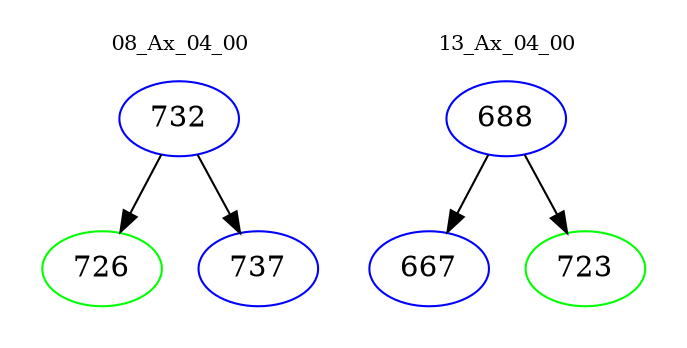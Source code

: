 digraph{
subgraph cluster_0 {
color = white
label = "08_Ax_04_00";
fontsize=10;
T0_732 [label="732", color="blue"]
T0_732 -> T0_726 [color="black"]
T0_726 [label="726", color="green"]
T0_732 -> T0_737 [color="black"]
T0_737 [label="737", color="blue"]
}
subgraph cluster_1 {
color = white
label = "13_Ax_04_00";
fontsize=10;
T1_688 [label="688", color="blue"]
T1_688 -> T1_667 [color="black"]
T1_667 [label="667", color="blue"]
T1_688 -> T1_723 [color="black"]
T1_723 [label="723", color="green"]
}
}
